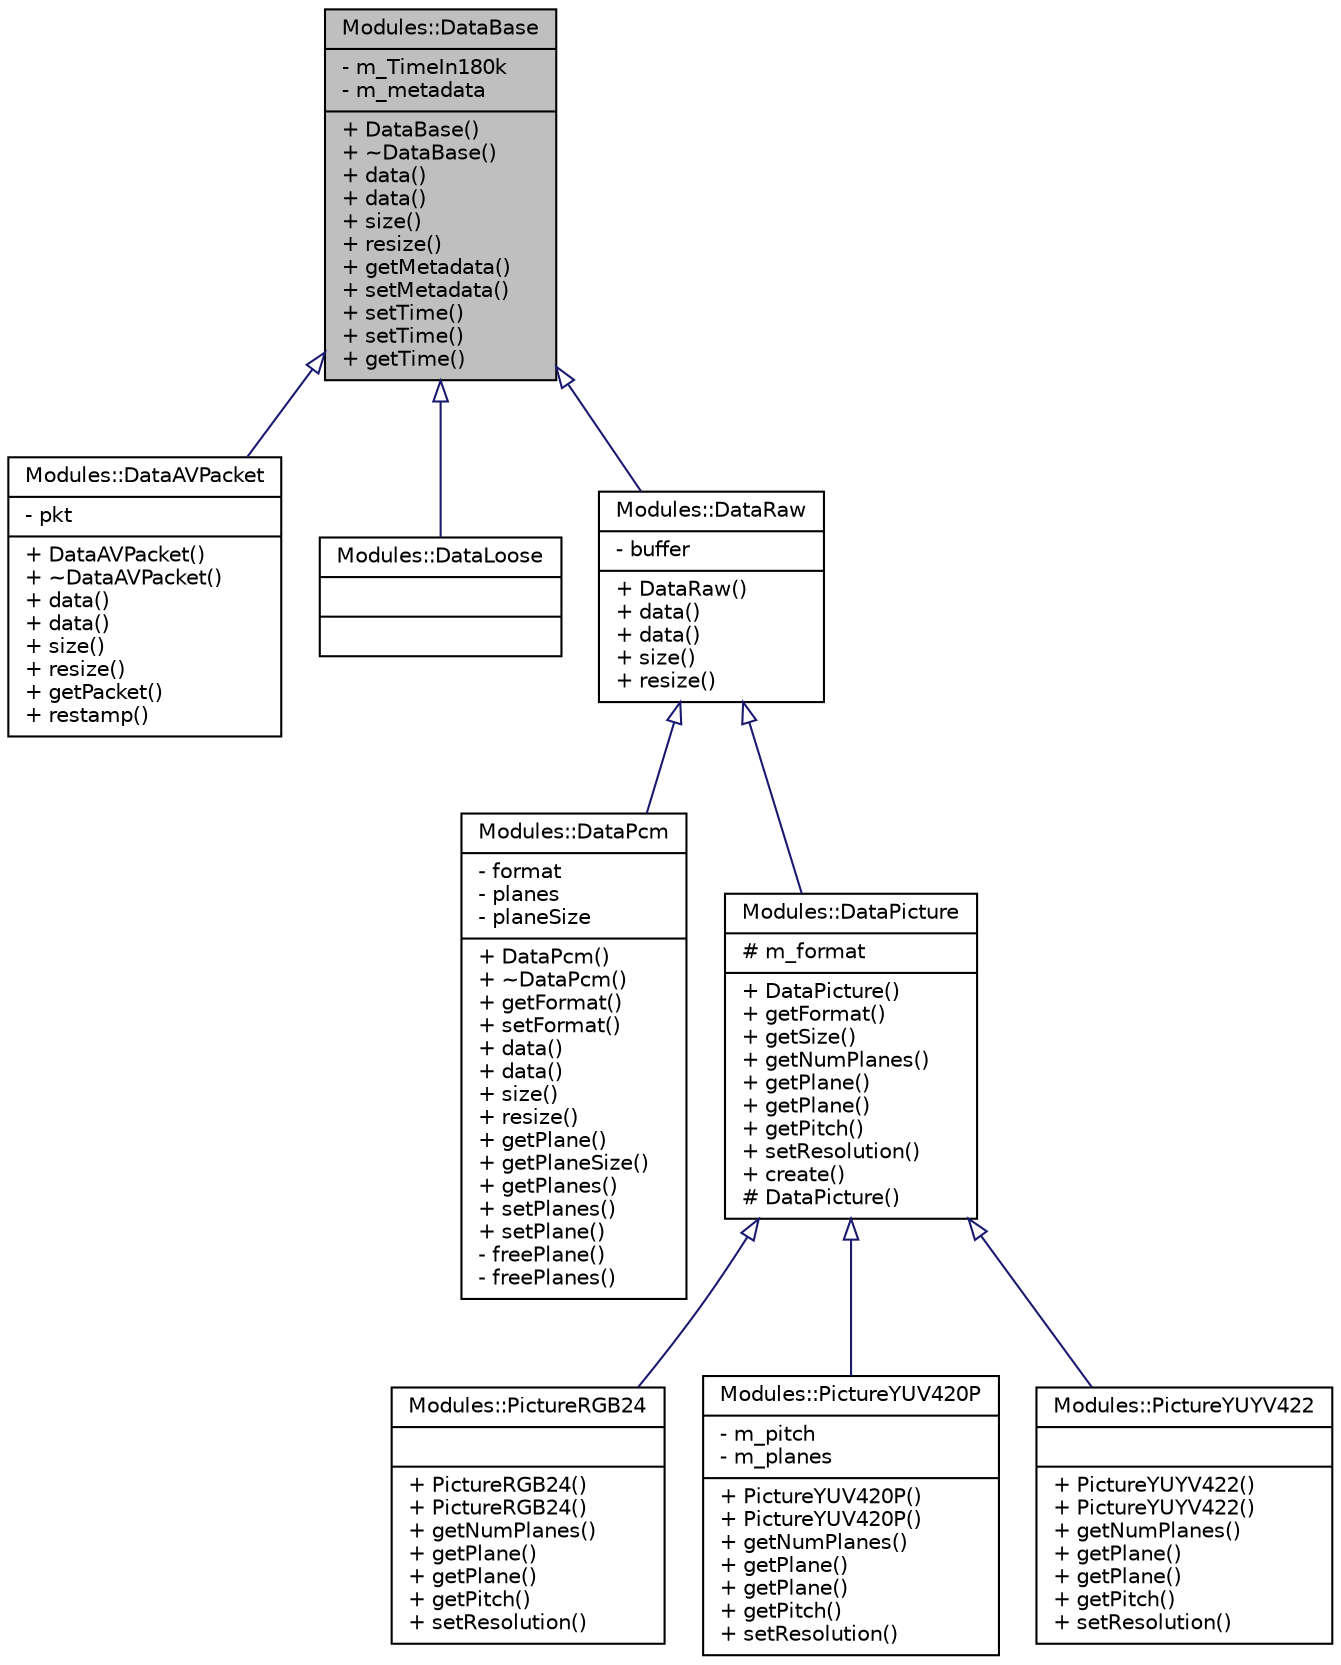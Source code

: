 digraph "Modules::DataBase"
{
 // INTERACTIVE_SVG=YES
  edge [fontname="Helvetica",fontsize="10",labelfontname="Helvetica",labelfontsize="10"];
  node [fontname="Helvetica",fontsize="10",shape=record];
  Node1 [label="{Modules::DataBase\n|- m_TimeIn180k\l- m_metadata\l|+ DataBase()\l+ ~DataBase()\l+ data()\l+ data()\l+ size()\l+ resize()\l+ getMetadata()\l+ setMetadata()\l+ setTime()\l+ setTime()\l+ getTime()\l}",height=0.2,width=0.4,color="black", fillcolor="grey75", style="filled", fontcolor="black"];
  Node1 -> Node2 [dir="back",color="midnightblue",fontsize="10",style="solid",arrowtail="onormal",fontname="Helvetica"];
  Node2 [label="{Modules::DataAVPacket\n|- pkt\l|+ DataAVPacket()\l+ ~DataAVPacket()\l+ data()\l+ data()\l+ size()\l+ resize()\l+ getPacket()\l+ restamp()\l}",height=0.2,width=0.4,color="black", fillcolor="white", style="filled",URL="$class_modules_1_1_data_a_v_packet.html"];
  Node1 -> Node3 [dir="back",color="midnightblue",fontsize="10",style="solid",arrowtail="onormal",fontname="Helvetica"];
  Node3 [label="{Modules::DataLoose\n||}",height=0.2,width=0.4,color="black", fillcolor="white", style="filled",URL="$struct_modules_1_1_data_loose.html"];
  Node1 -> Node4 [dir="back",color="midnightblue",fontsize="10",style="solid",arrowtail="onormal",fontname="Helvetica"];
  Node4 [label="{Modules::DataRaw\n|- buffer\l|+ DataRaw()\l+ data()\l+ data()\l+ size()\l+ resize()\l}",height=0.2,width=0.4,color="black", fillcolor="white", style="filled",URL="$class_modules_1_1_data_raw.html"];
  Node4 -> Node5 [dir="back",color="midnightblue",fontsize="10",style="solid",arrowtail="onormal",fontname="Helvetica"];
  Node5 [label="{Modules::DataPcm\n|- format\l- planes\l- planeSize\l|+ DataPcm()\l+ ~DataPcm()\l+ getFormat()\l+ setFormat()\l+ data()\l+ data()\l+ size()\l+ resize()\l+ getPlane()\l+ getPlaneSize()\l+ getPlanes()\l+ setPlanes()\l+ setPlane()\l- freePlane()\l- freePlanes()\l}",height=0.2,width=0.4,color="black", fillcolor="white", style="filled",URL="$class_modules_1_1_data_pcm.html"];
  Node4 -> Node6 [dir="back",color="midnightblue",fontsize="10",style="solid",arrowtail="onormal",fontname="Helvetica"];
  Node6 [label="{Modules::DataPicture\n|# m_format\l|+ DataPicture()\l+ getFormat()\l+ getSize()\l+ getNumPlanes()\l+ getPlane()\l+ getPlane()\l+ getPitch()\l+ setResolution()\l+ create()\l# DataPicture()\l}",height=0.2,width=0.4,color="black", fillcolor="white", style="filled",URL="$class_modules_1_1_data_picture.html"];
  Node6 -> Node7 [dir="back",color="midnightblue",fontsize="10",style="solid",arrowtail="onormal",fontname="Helvetica"];
  Node7 [label="{Modules::PictureRGB24\n||+ PictureRGB24()\l+ PictureRGB24()\l+ getNumPlanes()\l+ getPlane()\l+ getPlane()\l+ getPitch()\l+ setResolution()\l}",height=0.2,width=0.4,color="black", fillcolor="white", style="filled",URL="$class_modules_1_1_picture_r_g_b24.html"];
  Node6 -> Node8 [dir="back",color="midnightblue",fontsize="10",style="solid",arrowtail="onormal",fontname="Helvetica"];
  Node8 [label="{Modules::PictureYUV420P\n|- m_pitch\l- m_planes\l|+ PictureYUV420P()\l+ PictureYUV420P()\l+ getNumPlanes()\l+ getPlane()\l+ getPlane()\l+ getPitch()\l+ setResolution()\l}",height=0.2,width=0.4,color="black", fillcolor="white", style="filled",URL="$class_modules_1_1_picture_y_u_v420_p.html"];
  Node6 -> Node9 [dir="back",color="midnightblue",fontsize="10",style="solid",arrowtail="onormal",fontname="Helvetica"];
  Node9 [label="{Modules::PictureYUYV422\n||+ PictureYUYV422()\l+ PictureYUYV422()\l+ getNumPlanes()\l+ getPlane()\l+ getPlane()\l+ getPitch()\l+ setResolution()\l}",height=0.2,width=0.4,color="black", fillcolor="white", style="filled",URL="$class_modules_1_1_picture_y_u_y_v422.html"];
}
